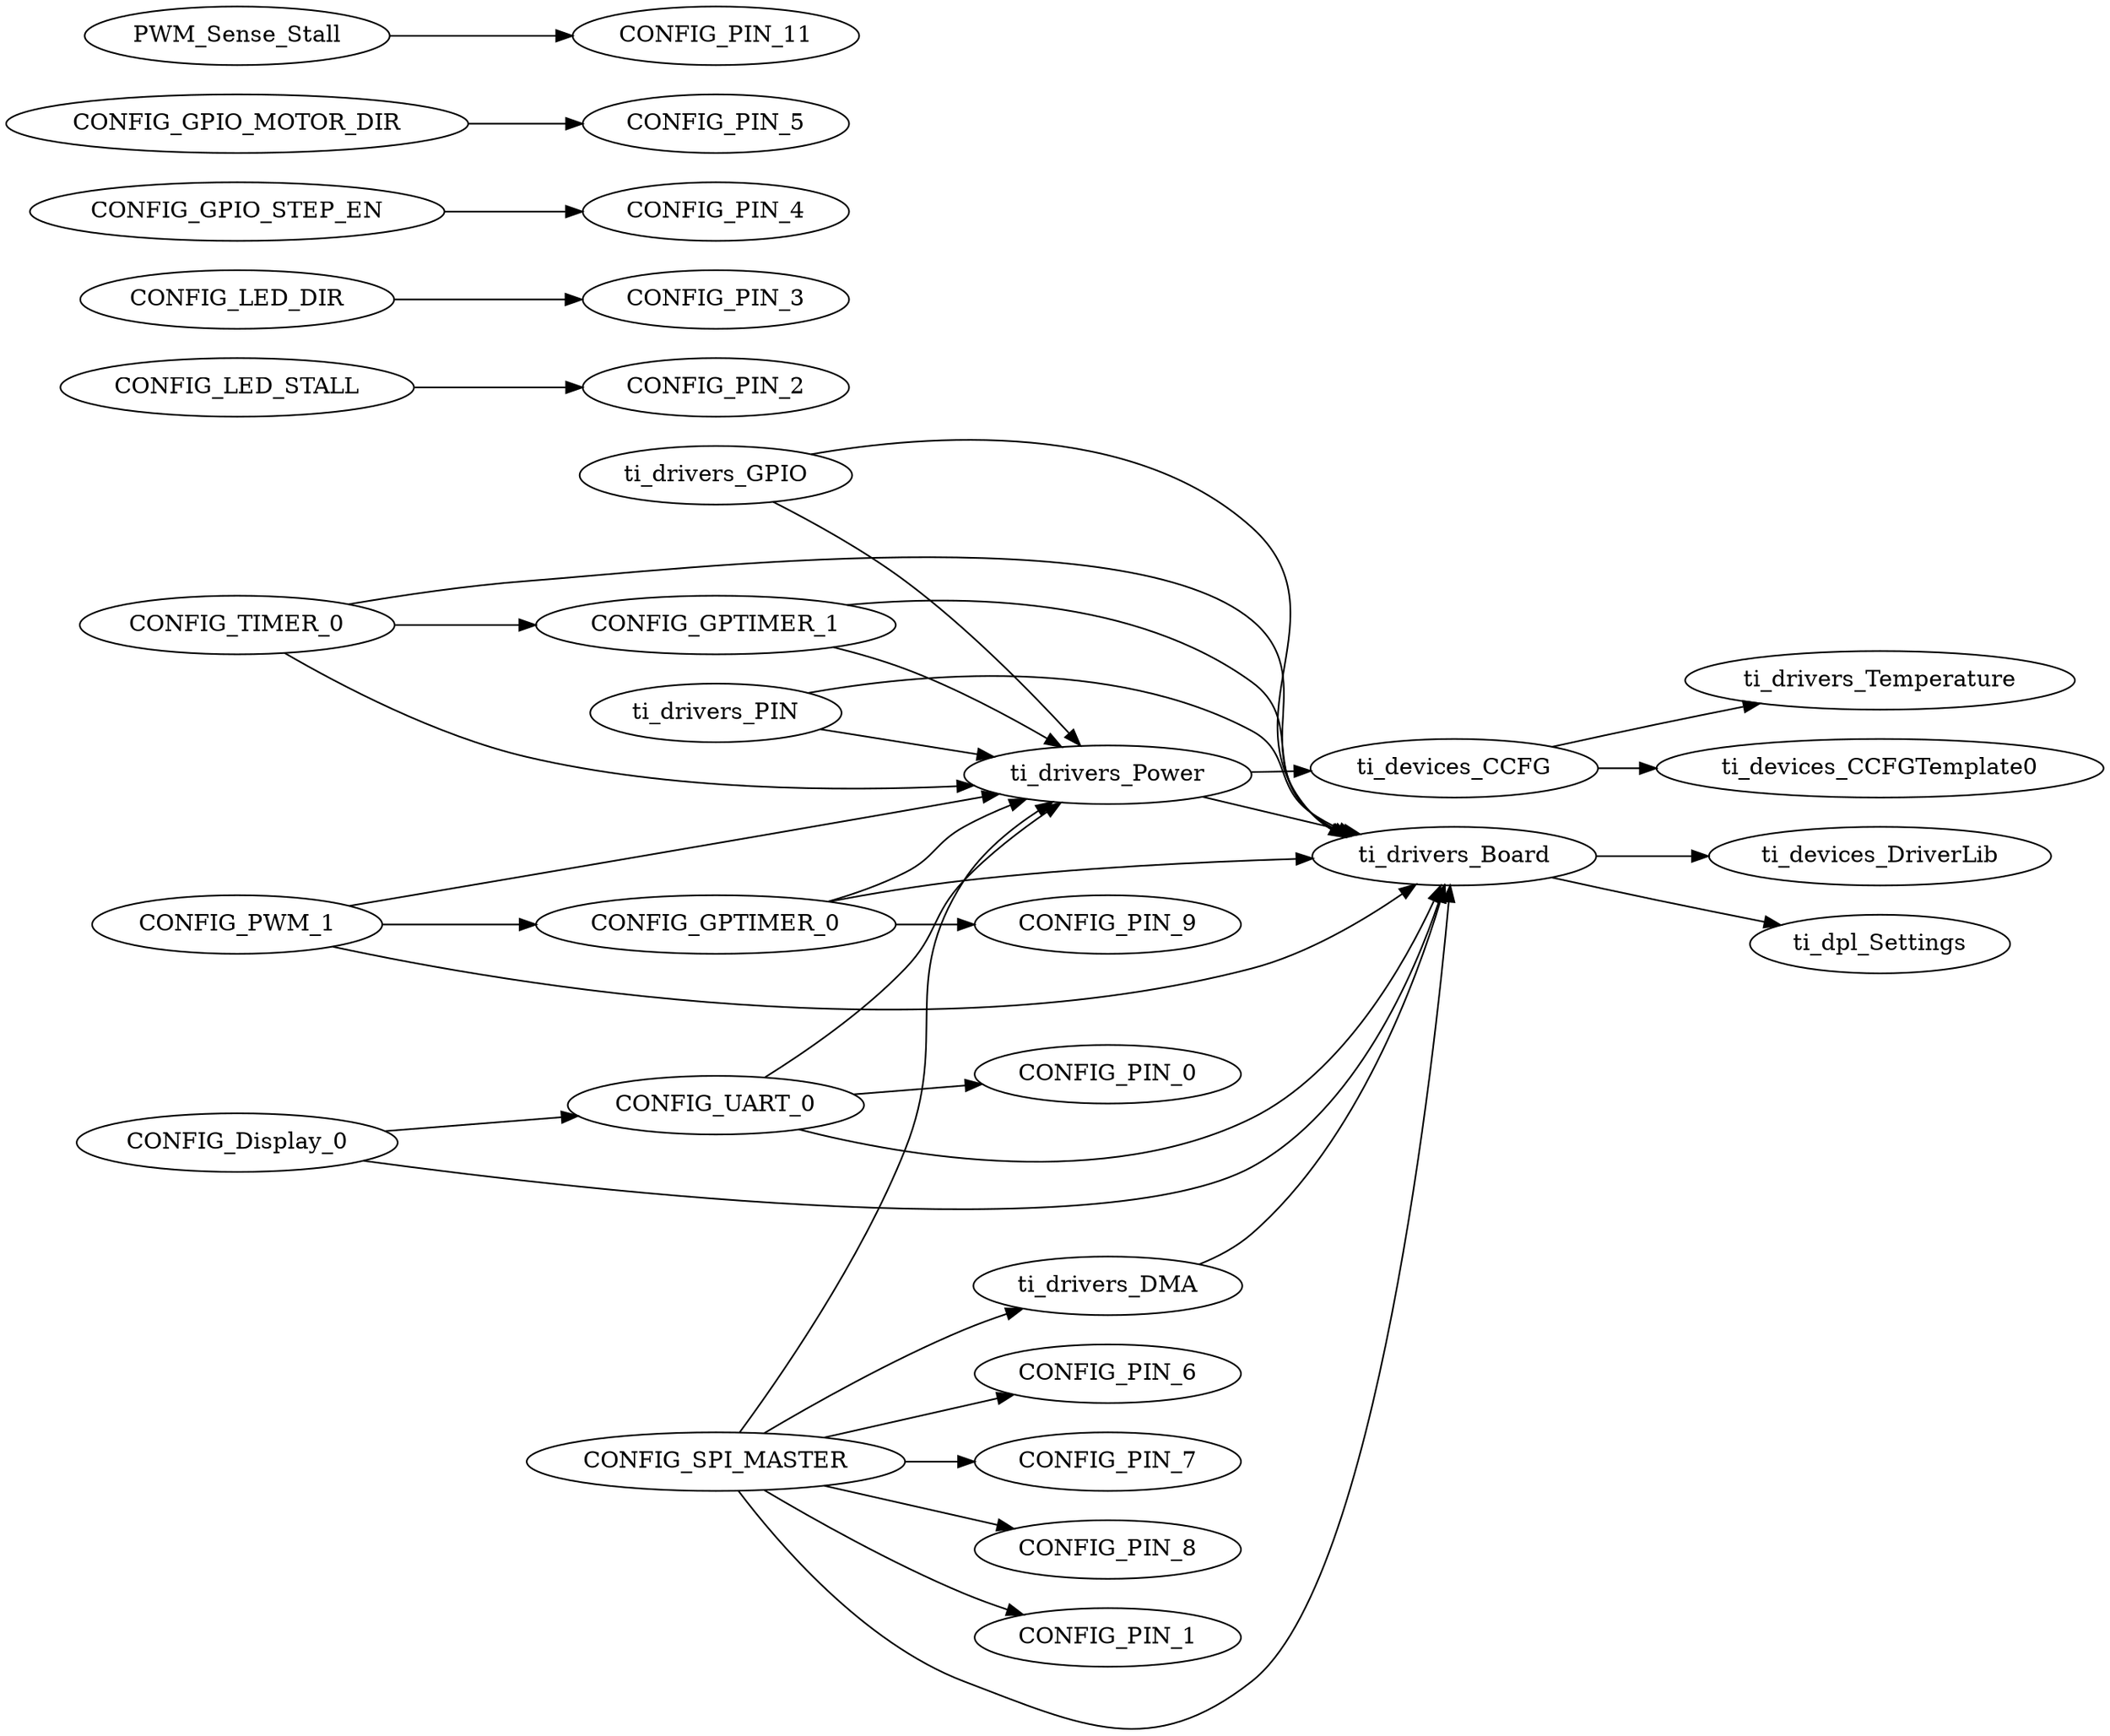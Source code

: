 digraph Model
{
    graph[rankdir=LR]

    // mod.$name=/ti/devices/CCFG
    ti_devices_CCFG -> ti_drivers_Temperature
    ti_devices_CCFG -> ti_devices_CCFGTemplate0

    // mod.$name=/ti/devices/CCFGTemplate

    // mod.$name=/ti/devices/DriverLib

    // mod.$name=/ti/display/Display
    CONFIG_Display_0 -> ti_drivers_Board
    CONFIG_Display_0 -> CONFIG_UART_0

    // mod.$name=/ti/dpl/Settings

    // mod.$name=/ti/drivers/Board
    ti_drivers_Board -> ti_devices_DriverLib
    ti_drivers_Board -> ti_dpl_Settings

    // mod.$name=/ti/drivers/DMA
    ti_drivers_DMA -> ti_drivers_Board

    // mod.$name=/ti/drivers/GPIO
    ti_drivers_GPIO -> ti_drivers_Power
    ti_drivers_GPIO -> ti_drivers_Board
    CONFIG_LED_STALL -> CONFIG_PIN_2
    CONFIG_LED_DIR -> CONFIG_PIN_3
    CONFIG_GPIO_STEP_EN -> CONFIG_PIN_4
    CONFIG_GPIO_MOTOR_DIR -> CONFIG_PIN_5
    PWM_Sense_Stall -> CONFIG_PIN_11

    // mod.$name=/ti/drivers/PIN
    ti_drivers_PIN -> ti_drivers_Power
    ti_drivers_PIN -> ti_drivers_Board

    // mod.$name=/ti/drivers/PWM
    CONFIG_PWM_1 -> ti_drivers_Power
    CONFIG_PWM_1 -> ti_drivers_Board
    CONFIG_PWM_1 -> CONFIG_GPTIMER_0

    // mod.$name=/ti/drivers/Power
    ti_drivers_Power -> ti_devices_CCFG
    ti_drivers_Power -> ti_drivers_Board

    // mod.$name=/ti/drivers/RTOS

    // mod.$name=/ti/drivers/SPI
    CONFIG_SPI_MASTER -> ti_drivers_DMA
    CONFIG_SPI_MASTER -> ti_drivers_Power
    CONFIG_SPI_MASTER -> ti_drivers_Board
    CONFIG_SPI_MASTER -> CONFIG_PIN_6
    CONFIG_SPI_MASTER -> CONFIG_PIN_7
    CONFIG_SPI_MASTER -> CONFIG_PIN_8
    CONFIG_SPI_MASTER -> CONFIG_PIN_1

    // mod.$name=/ti/drivers/Temperature

    // mod.$name=/ti/drivers/Timer
    CONFIG_TIMER_0 -> ti_drivers_Power
    CONFIG_TIMER_0 -> ti_drivers_Board
    CONFIG_TIMER_0 -> CONFIG_GPTIMER_1

    // mod.$name=/ti/drivers/UART
    CONFIG_UART_0 -> ti_drivers_Power
    CONFIG_UART_0 -> ti_drivers_Board
    CONFIG_UART_0 -> CONFIG_PIN_0

    // mod.$name=/ti/drivers/timer/GPTimerCC26XX
    CONFIG_GPTIMER_0 -> ti_drivers_Power
    CONFIG_GPTIMER_0 -> ti_drivers_Board
    CONFIG_GPTIMER_1 -> ti_drivers_Power
    CONFIG_GPTIMER_1 -> ti_drivers_Board
    CONFIG_GPTIMER_0 -> CONFIG_PIN_9
}
